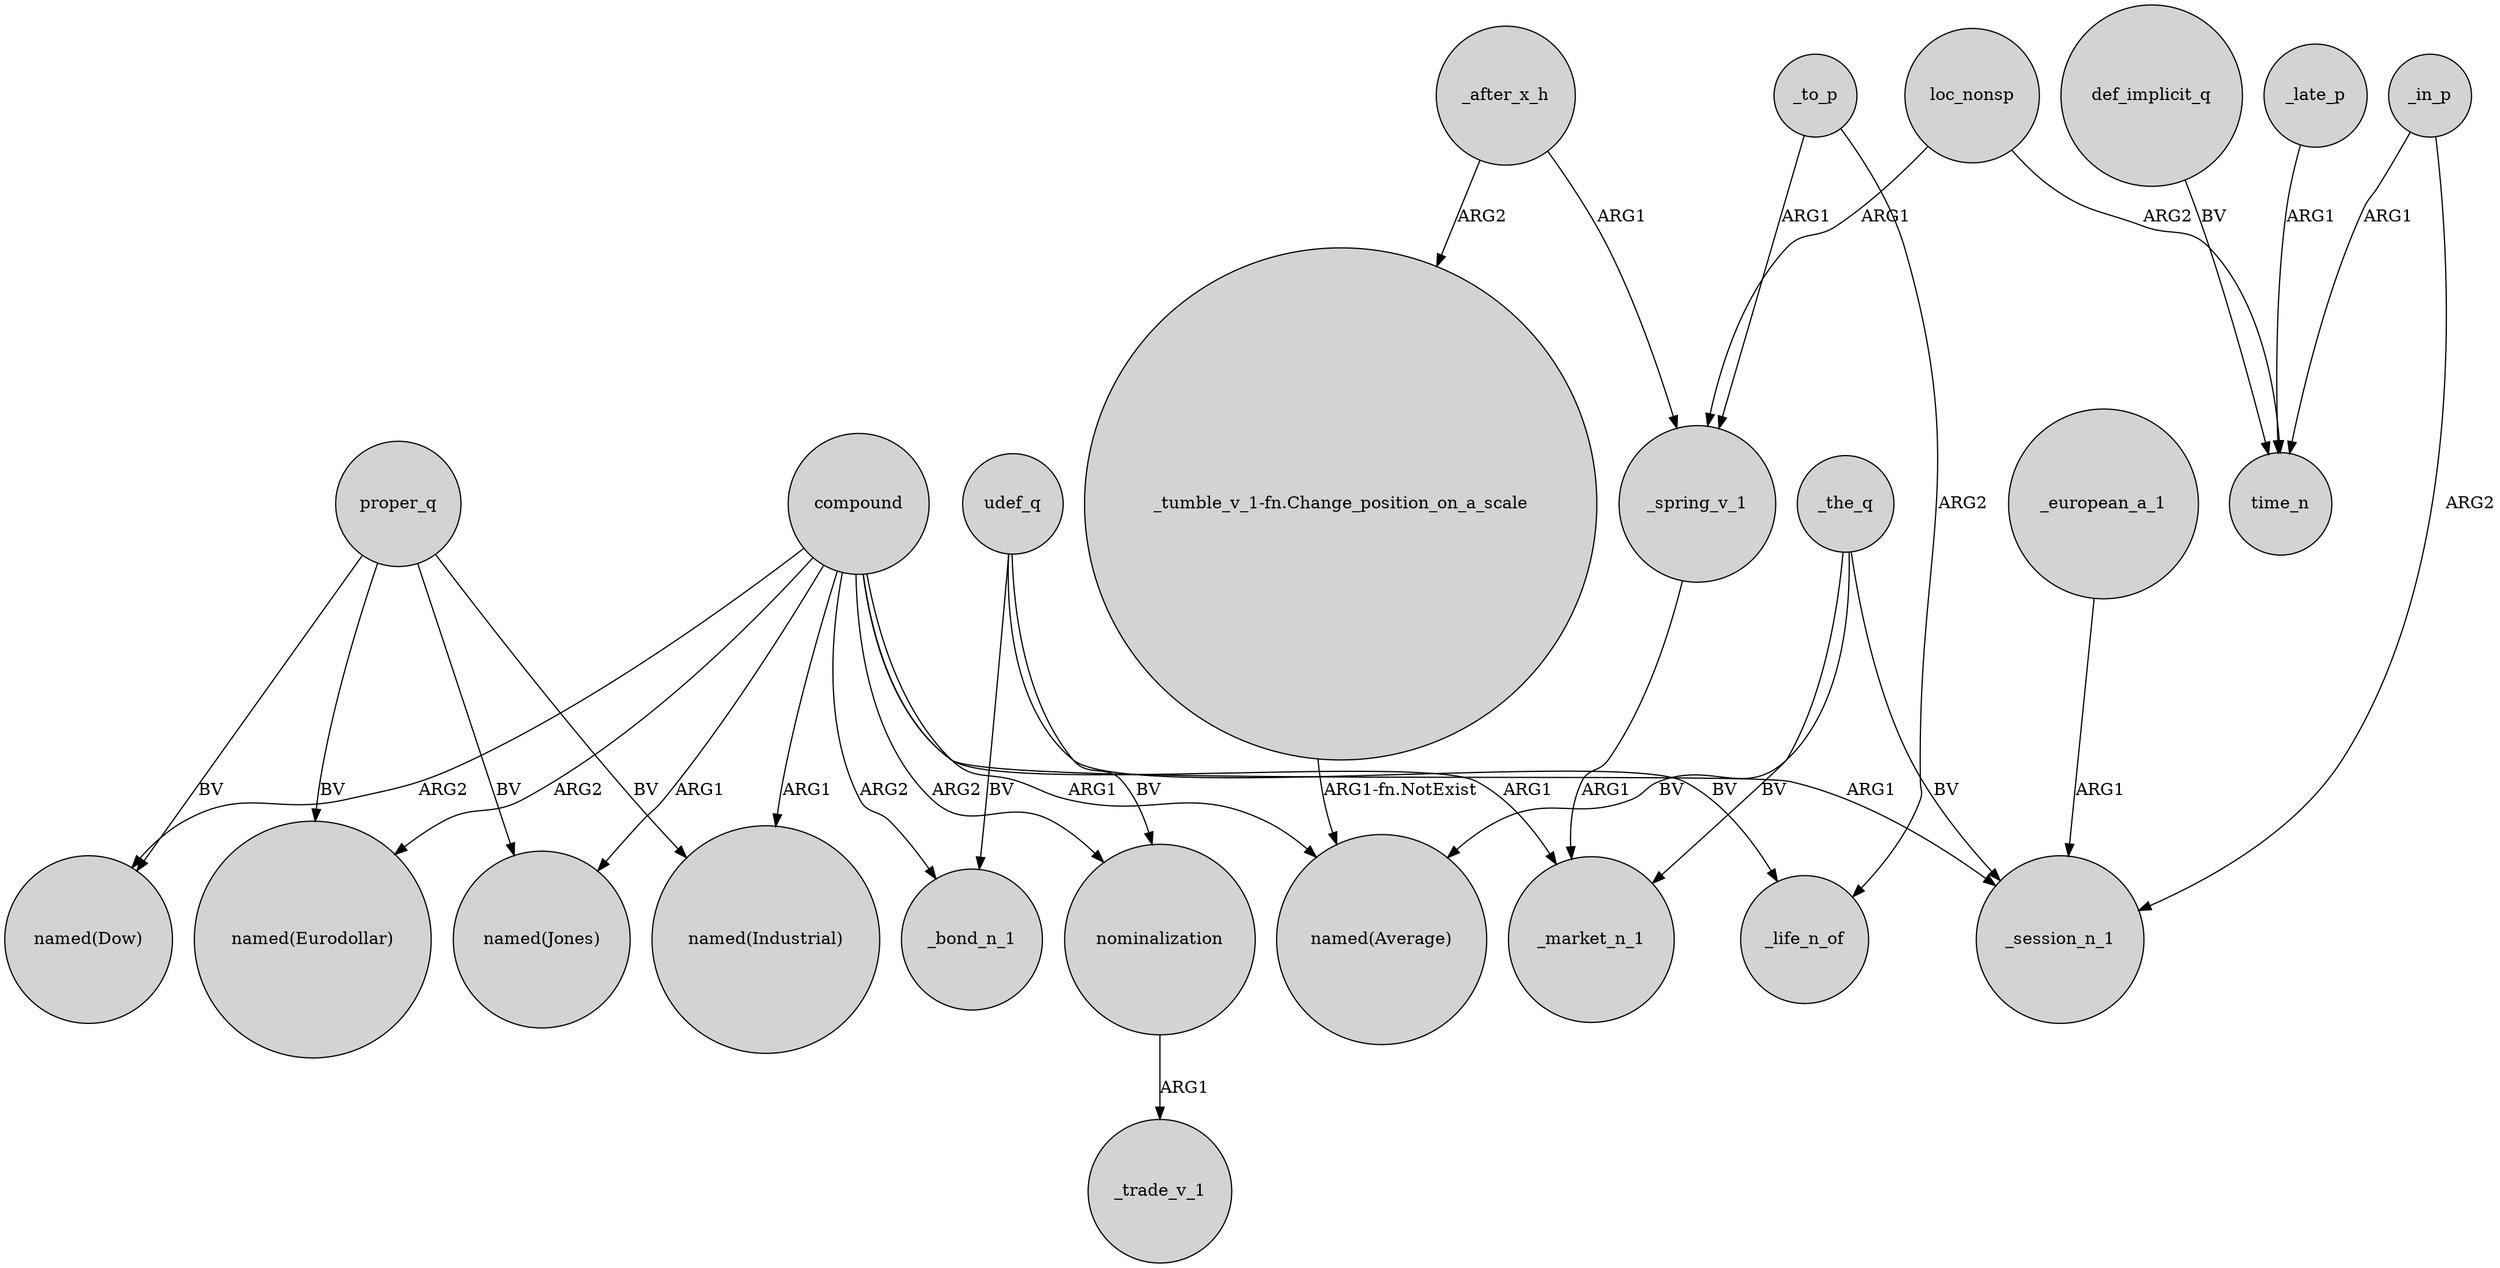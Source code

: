 digraph {
	node [shape=circle style=filled]
	compound -> "named(Industrial)" [label=ARG1]
	_late_p -> time_n [label=ARG1]
	_the_q -> _session_n_1 [label=BV]
	compound -> "named(Dow)" [label=ARG2]
	udef_q -> _life_n_of [label=BV]
	proper_q -> "named(Dow)" [label=BV]
	compound -> nominalization [label=ARG2]
	compound -> "named(Average)" [label=ARG1]
	_in_p -> time_n [label=ARG1]
	loc_nonsp -> _spring_v_1 [label=ARG1]
	nominalization -> _trade_v_1 [label=ARG1]
	loc_nonsp -> time_n [label=ARG2]
	_european_a_1 -> _session_n_1 [label=ARG1]
	proper_q -> "named(Industrial)" [label=BV]
	udef_q -> _bond_n_1 [label=BV]
	proper_q -> "named(Jones)" [label=BV]
	_spring_v_1 -> _market_n_1 [label=ARG1]
	_to_p -> _life_n_of [label=ARG2]
	proper_q -> "named(Eurodollar)" [label=BV]
	compound -> _session_n_1 [label=ARG1]
	_to_p -> _spring_v_1 [label=ARG1]
	"_tumble_v_1-fn.Change_position_on_a_scale" -> "named(Average)" [label="ARG1-fn.NotExist"]
	_after_x_h -> _spring_v_1 [label=ARG1]
	_in_p -> _session_n_1 [label=ARG2]
	udef_q -> nominalization [label=BV]
	compound -> _bond_n_1 [label=ARG2]
	_after_x_h -> "_tumble_v_1-fn.Change_position_on_a_scale" [label=ARG2]
	compound -> "named(Eurodollar)" [label=ARG2]
	compound -> _market_n_1 [label=ARG1]
	_the_q -> _market_n_1 [label=BV]
	compound -> "named(Jones)" [label=ARG1]
	_the_q -> "named(Average)" [label=BV]
	def_implicit_q -> time_n [label=BV]
}
